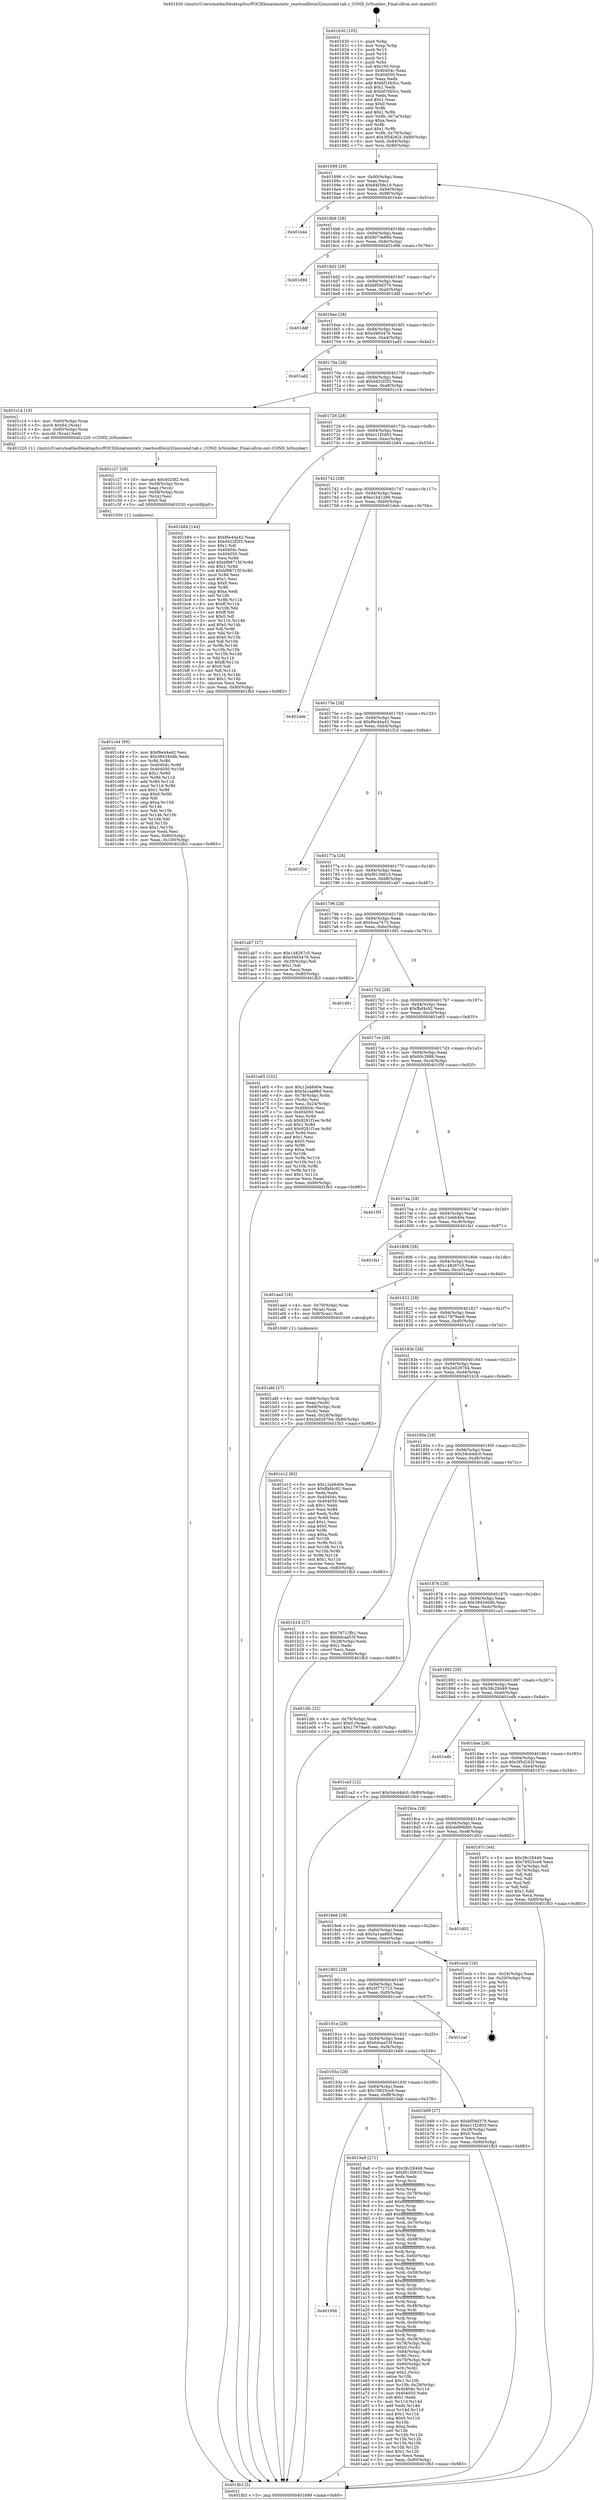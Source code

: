 digraph "0x401630" {
  label = "0x401630 (/mnt/c/Users/mathe/Desktop/tcc/POCII/binaries/extr_reactosdllwin32msicond.tab.c_COND_IsNumber_Final-ollvm.out::main(0))"
  labelloc = "t"
  node[shape=record]

  Entry [label="",width=0.3,height=0.3,shape=circle,fillcolor=black,style=filled]
  "0x401699" [label="{
     0x401699 [29]\l
     | [instrs]\l
     &nbsp;&nbsp;0x401699 \<+3\>: mov -0x80(%rbp),%eax\l
     &nbsp;&nbsp;0x40169c \<+2\>: mov %eax,%ecx\l
     &nbsp;&nbsp;0x40169e \<+6\>: sub $0x84f39e19,%ecx\l
     &nbsp;&nbsp;0x4016a4 \<+6\>: mov %eax,-0x94(%rbp)\l
     &nbsp;&nbsp;0x4016aa \<+6\>: mov %ecx,-0x98(%rbp)\l
     &nbsp;&nbsp;0x4016b0 \<+6\>: je 0000000000401b4e \<main+0x51e\>\l
  }"]
  "0x401b4e" [label="{
     0x401b4e\l
  }", style=dashed]
  "0x4016b6" [label="{
     0x4016b6 [28]\l
     | [instrs]\l
     &nbsp;&nbsp;0x4016b6 \<+5\>: jmp 00000000004016bb \<main+0x8b\>\l
     &nbsp;&nbsp;0x4016bb \<+6\>: mov -0x94(%rbp),%eax\l
     &nbsp;&nbsp;0x4016c1 \<+5\>: sub $0x9073e89d,%eax\l
     &nbsp;&nbsp;0x4016c6 \<+6\>: mov %eax,-0x9c(%rbp)\l
     &nbsp;&nbsp;0x4016cc \<+6\>: je 0000000000401d9d \<main+0x76d\>\l
  }"]
  Exit [label="",width=0.3,height=0.3,shape=circle,fillcolor=black,style=filled,peripheries=2]
  "0x401d9d" [label="{
     0x401d9d\l
  }", style=dashed]
  "0x4016d2" [label="{
     0x4016d2 [28]\l
     | [instrs]\l
     &nbsp;&nbsp;0x4016d2 \<+5\>: jmp 00000000004016d7 \<main+0xa7\>\l
     &nbsp;&nbsp;0x4016d7 \<+6\>: mov -0x94(%rbp),%eax\l
     &nbsp;&nbsp;0x4016dd \<+5\>: sub $0xbf59d379,%eax\l
     &nbsp;&nbsp;0x4016e2 \<+6\>: mov %eax,-0xa0(%rbp)\l
     &nbsp;&nbsp;0x4016e8 \<+6\>: je 0000000000401ddf \<main+0x7af\>\l
  }"]
  "0x401c44" [label="{
     0x401c44 [95]\l
     | [instrs]\l
     &nbsp;&nbsp;0x401c44 \<+5\>: mov $0xf6e44a42,%esi\l
     &nbsp;&nbsp;0x401c49 \<+5\>: mov $0x384340db,%edx\l
     &nbsp;&nbsp;0x401c4e \<+3\>: xor %r8d,%r8d\l
     &nbsp;&nbsp;0x401c51 \<+8\>: mov 0x40404c,%r9d\l
     &nbsp;&nbsp;0x401c59 \<+8\>: mov 0x404050,%r10d\l
     &nbsp;&nbsp;0x401c61 \<+4\>: sub $0x1,%r8d\l
     &nbsp;&nbsp;0x401c65 \<+3\>: mov %r9d,%r11d\l
     &nbsp;&nbsp;0x401c68 \<+3\>: add %r8d,%r11d\l
     &nbsp;&nbsp;0x401c6b \<+4\>: imul %r11d,%r9d\l
     &nbsp;&nbsp;0x401c6f \<+4\>: and $0x1,%r9d\l
     &nbsp;&nbsp;0x401c73 \<+4\>: cmp $0x0,%r9d\l
     &nbsp;&nbsp;0x401c77 \<+3\>: sete %bl\l
     &nbsp;&nbsp;0x401c7a \<+4\>: cmp $0xa,%r10d\l
     &nbsp;&nbsp;0x401c7e \<+4\>: setl %r14b\l
     &nbsp;&nbsp;0x401c82 \<+3\>: mov %bl,%r15b\l
     &nbsp;&nbsp;0x401c85 \<+3\>: and %r14b,%r15b\l
     &nbsp;&nbsp;0x401c88 \<+3\>: xor %r14b,%bl\l
     &nbsp;&nbsp;0x401c8b \<+3\>: or %bl,%r15b\l
     &nbsp;&nbsp;0x401c8e \<+4\>: test $0x1,%r15b\l
     &nbsp;&nbsp;0x401c92 \<+3\>: cmovne %edx,%esi\l
     &nbsp;&nbsp;0x401c95 \<+3\>: mov %esi,-0x80(%rbp)\l
     &nbsp;&nbsp;0x401c98 \<+6\>: mov %eax,-0x100(%rbp)\l
     &nbsp;&nbsp;0x401c9e \<+5\>: jmp 0000000000401fb3 \<main+0x983\>\l
  }"]
  "0x401ddf" [label="{
     0x401ddf\l
  }", style=dashed]
  "0x4016ee" [label="{
     0x4016ee [28]\l
     | [instrs]\l
     &nbsp;&nbsp;0x4016ee \<+5\>: jmp 00000000004016f3 \<main+0xc3\>\l
     &nbsp;&nbsp;0x4016f3 \<+6\>: mov -0x94(%rbp),%eax\l
     &nbsp;&nbsp;0x4016f9 \<+5\>: sub $0xcf483476,%eax\l
     &nbsp;&nbsp;0x4016fe \<+6\>: mov %eax,-0xa4(%rbp)\l
     &nbsp;&nbsp;0x401704 \<+6\>: je 0000000000401ad2 \<main+0x4a2\>\l
  }"]
  "0x401c27" [label="{
     0x401c27 [29]\l
     | [instrs]\l
     &nbsp;&nbsp;0x401c27 \<+10\>: movabs $0x4020f2,%rdi\l
     &nbsp;&nbsp;0x401c31 \<+4\>: mov -0x58(%rbp),%rcx\l
     &nbsp;&nbsp;0x401c35 \<+2\>: mov %eax,(%rcx)\l
     &nbsp;&nbsp;0x401c37 \<+4\>: mov -0x58(%rbp),%rcx\l
     &nbsp;&nbsp;0x401c3b \<+2\>: mov (%rcx),%esi\l
     &nbsp;&nbsp;0x401c3d \<+2\>: mov $0x0,%al\l
     &nbsp;&nbsp;0x401c3f \<+5\>: call 0000000000401030 \<printf@plt\>\l
     | [calls]\l
     &nbsp;&nbsp;0x401030 \{1\} (unknown)\l
  }"]
  "0x401ad2" [label="{
     0x401ad2\l
  }", style=dashed]
  "0x40170a" [label="{
     0x40170a [28]\l
     | [instrs]\l
     &nbsp;&nbsp;0x40170a \<+5\>: jmp 000000000040170f \<main+0xdf\>\l
     &nbsp;&nbsp;0x40170f \<+6\>: mov -0x94(%rbp),%eax\l
     &nbsp;&nbsp;0x401715 \<+5\>: sub $0xd422f2f3,%eax\l
     &nbsp;&nbsp;0x40171a \<+6\>: mov %eax,-0xa8(%rbp)\l
     &nbsp;&nbsp;0x401720 \<+6\>: je 0000000000401c14 \<main+0x5e4\>\l
  }"]
  "0x401afd" [label="{
     0x401afd [27]\l
     | [instrs]\l
     &nbsp;&nbsp;0x401afd \<+4\>: mov -0x68(%rbp),%rdi\l
     &nbsp;&nbsp;0x401b01 \<+2\>: mov %eax,(%rdi)\l
     &nbsp;&nbsp;0x401b03 \<+4\>: mov -0x68(%rbp),%rdi\l
     &nbsp;&nbsp;0x401b07 \<+2\>: mov (%rdi),%eax\l
     &nbsp;&nbsp;0x401b09 \<+3\>: mov %eax,-0x28(%rbp)\l
     &nbsp;&nbsp;0x401b0c \<+7\>: movl $0x2e026764,-0x80(%rbp)\l
     &nbsp;&nbsp;0x401b13 \<+5\>: jmp 0000000000401fb3 \<main+0x983\>\l
  }"]
  "0x401c14" [label="{
     0x401c14 [19]\l
     | [instrs]\l
     &nbsp;&nbsp;0x401c14 \<+4\>: mov -0x60(%rbp),%rax\l
     &nbsp;&nbsp;0x401c18 \<+3\>: movb $0x64,(%rax)\l
     &nbsp;&nbsp;0x401c1b \<+4\>: mov -0x60(%rbp),%rax\l
     &nbsp;&nbsp;0x401c1f \<+3\>: movsbl (%rax),%edi\l
     &nbsp;&nbsp;0x401c22 \<+5\>: call 0000000000401220 \<COND_IsNumber\>\l
     | [calls]\l
     &nbsp;&nbsp;0x401220 \{1\} (/mnt/c/Users/mathe/Desktop/tcc/POCII/binaries/extr_reactosdllwin32msicond.tab.c_COND_IsNumber_Final-ollvm.out::COND_IsNumber)\l
  }"]
  "0x401726" [label="{
     0x401726 [28]\l
     | [instrs]\l
     &nbsp;&nbsp;0x401726 \<+5\>: jmp 000000000040172b \<main+0xfb\>\l
     &nbsp;&nbsp;0x40172b \<+6\>: mov -0x94(%rbp),%eax\l
     &nbsp;&nbsp;0x401731 \<+5\>: sub $0xe11f2d03,%eax\l
     &nbsp;&nbsp;0x401736 \<+6\>: mov %eax,-0xac(%rbp)\l
     &nbsp;&nbsp;0x40173c \<+6\>: je 0000000000401b84 \<main+0x554\>\l
  }"]
  "0x401956" [label="{
     0x401956\l
  }", style=dashed]
  "0x401b84" [label="{
     0x401b84 [144]\l
     | [instrs]\l
     &nbsp;&nbsp;0x401b84 \<+5\>: mov $0xf6e44a42,%eax\l
     &nbsp;&nbsp;0x401b89 \<+5\>: mov $0xd422f2f3,%ecx\l
     &nbsp;&nbsp;0x401b8e \<+2\>: mov $0x1,%dl\l
     &nbsp;&nbsp;0x401b90 \<+7\>: mov 0x40404c,%esi\l
     &nbsp;&nbsp;0x401b97 \<+7\>: mov 0x404050,%edi\l
     &nbsp;&nbsp;0x401b9e \<+3\>: mov %esi,%r8d\l
     &nbsp;&nbsp;0x401ba1 \<+7\>: add $0xbf98715f,%r8d\l
     &nbsp;&nbsp;0x401ba8 \<+4\>: sub $0x1,%r8d\l
     &nbsp;&nbsp;0x401bac \<+7\>: sub $0xbf98715f,%r8d\l
     &nbsp;&nbsp;0x401bb3 \<+4\>: imul %r8d,%esi\l
     &nbsp;&nbsp;0x401bb7 \<+3\>: and $0x1,%esi\l
     &nbsp;&nbsp;0x401bba \<+3\>: cmp $0x0,%esi\l
     &nbsp;&nbsp;0x401bbd \<+4\>: sete %r9b\l
     &nbsp;&nbsp;0x401bc1 \<+3\>: cmp $0xa,%edi\l
     &nbsp;&nbsp;0x401bc4 \<+4\>: setl %r10b\l
     &nbsp;&nbsp;0x401bc8 \<+3\>: mov %r9b,%r11b\l
     &nbsp;&nbsp;0x401bcb \<+4\>: xor $0xff,%r11b\l
     &nbsp;&nbsp;0x401bcf \<+3\>: mov %r10b,%bl\l
     &nbsp;&nbsp;0x401bd2 \<+3\>: xor $0xff,%bl\l
     &nbsp;&nbsp;0x401bd5 \<+3\>: xor $0x0,%dl\l
     &nbsp;&nbsp;0x401bd8 \<+3\>: mov %r11b,%r14b\l
     &nbsp;&nbsp;0x401bdb \<+4\>: and $0x0,%r14b\l
     &nbsp;&nbsp;0x401bdf \<+3\>: and %dl,%r9b\l
     &nbsp;&nbsp;0x401be2 \<+3\>: mov %bl,%r15b\l
     &nbsp;&nbsp;0x401be5 \<+4\>: and $0x0,%r15b\l
     &nbsp;&nbsp;0x401be9 \<+3\>: and %dl,%r10b\l
     &nbsp;&nbsp;0x401bec \<+3\>: or %r9b,%r14b\l
     &nbsp;&nbsp;0x401bef \<+3\>: or %r10b,%r15b\l
     &nbsp;&nbsp;0x401bf2 \<+3\>: xor %r15b,%r14b\l
     &nbsp;&nbsp;0x401bf5 \<+3\>: or %bl,%r11b\l
     &nbsp;&nbsp;0x401bf8 \<+4\>: xor $0xff,%r11b\l
     &nbsp;&nbsp;0x401bfc \<+3\>: or $0x0,%dl\l
     &nbsp;&nbsp;0x401bff \<+3\>: and %dl,%r11b\l
     &nbsp;&nbsp;0x401c02 \<+3\>: or %r11b,%r14b\l
     &nbsp;&nbsp;0x401c05 \<+4\>: test $0x1,%r14b\l
     &nbsp;&nbsp;0x401c09 \<+3\>: cmovne %ecx,%eax\l
     &nbsp;&nbsp;0x401c0c \<+3\>: mov %eax,-0x80(%rbp)\l
     &nbsp;&nbsp;0x401c0f \<+5\>: jmp 0000000000401fb3 \<main+0x983\>\l
  }"]
  "0x401742" [label="{
     0x401742 [28]\l
     | [instrs]\l
     &nbsp;&nbsp;0x401742 \<+5\>: jmp 0000000000401747 \<main+0x117\>\l
     &nbsp;&nbsp;0x401747 \<+6\>: mov -0x94(%rbp),%eax\l
     &nbsp;&nbsp;0x40174d \<+5\>: sub $0xe1b41266,%eax\l
     &nbsp;&nbsp;0x401752 \<+6\>: mov %eax,-0xb0(%rbp)\l
     &nbsp;&nbsp;0x401758 \<+6\>: je 0000000000401deb \<main+0x7bb\>\l
  }"]
  "0x4019a8" [label="{
     0x4019a8 [271]\l
     | [instrs]\l
     &nbsp;&nbsp;0x4019a8 \<+5\>: mov $0x38c28449,%eax\l
     &nbsp;&nbsp;0x4019ad \<+5\>: mov $0xf9130610,%ecx\l
     &nbsp;&nbsp;0x4019b2 \<+2\>: xor %edx,%edx\l
     &nbsp;&nbsp;0x4019b4 \<+3\>: mov %rsp,%rsi\l
     &nbsp;&nbsp;0x4019b7 \<+4\>: add $0xfffffffffffffff0,%rsi\l
     &nbsp;&nbsp;0x4019bb \<+3\>: mov %rsi,%rsp\l
     &nbsp;&nbsp;0x4019be \<+4\>: mov %rsi,-0x78(%rbp)\l
     &nbsp;&nbsp;0x4019c2 \<+3\>: mov %rsp,%rsi\l
     &nbsp;&nbsp;0x4019c5 \<+4\>: add $0xfffffffffffffff0,%rsi\l
     &nbsp;&nbsp;0x4019c9 \<+3\>: mov %rsi,%rsp\l
     &nbsp;&nbsp;0x4019cc \<+3\>: mov %rsp,%rdi\l
     &nbsp;&nbsp;0x4019cf \<+4\>: add $0xfffffffffffffff0,%rdi\l
     &nbsp;&nbsp;0x4019d3 \<+3\>: mov %rdi,%rsp\l
     &nbsp;&nbsp;0x4019d6 \<+4\>: mov %rdi,-0x70(%rbp)\l
     &nbsp;&nbsp;0x4019da \<+3\>: mov %rsp,%rdi\l
     &nbsp;&nbsp;0x4019dd \<+4\>: add $0xfffffffffffffff0,%rdi\l
     &nbsp;&nbsp;0x4019e1 \<+3\>: mov %rdi,%rsp\l
     &nbsp;&nbsp;0x4019e4 \<+4\>: mov %rdi,-0x68(%rbp)\l
     &nbsp;&nbsp;0x4019e8 \<+3\>: mov %rsp,%rdi\l
     &nbsp;&nbsp;0x4019eb \<+4\>: add $0xfffffffffffffff0,%rdi\l
     &nbsp;&nbsp;0x4019ef \<+3\>: mov %rdi,%rsp\l
     &nbsp;&nbsp;0x4019f2 \<+4\>: mov %rdi,-0x60(%rbp)\l
     &nbsp;&nbsp;0x4019f6 \<+3\>: mov %rsp,%rdi\l
     &nbsp;&nbsp;0x4019f9 \<+4\>: add $0xfffffffffffffff0,%rdi\l
     &nbsp;&nbsp;0x4019fd \<+3\>: mov %rdi,%rsp\l
     &nbsp;&nbsp;0x401a00 \<+4\>: mov %rdi,-0x58(%rbp)\l
     &nbsp;&nbsp;0x401a04 \<+3\>: mov %rsp,%rdi\l
     &nbsp;&nbsp;0x401a07 \<+4\>: add $0xfffffffffffffff0,%rdi\l
     &nbsp;&nbsp;0x401a0b \<+3\>: mov %rdi,%rsp\l
     &nbsp;&nbsp;0x401a0e \<+4\>: mov %rdi,-0x50(%rbp)\l
     &nbsp;&nbsp;0x401a12 \<+3\>: mov %rsp,%rdi\l
     &nbsp;&nbsp;0x401a15 \<+4\>: add $0xfffffffffffffff0,%rdi\l
     &nbsp;&nbsp;0x401a19 \<+3\>: mov %rdi,%rsp\l
     &nbsp;&nbsp;0x401a1c \<+4\>: mov %rdi,-0x48(%rbp)\l
     &nbsp;&nbsp;0x401a20 \<+3\>: mov %rsp,%rdi\l
     &nbsp;&nbsp;0x401a23 \<+4\>: add $0xfffffffffffffff0,%rdi\l
     &nbsp;&nbsp;0x401a27 \<+3\>: mov %rdi,%rsp\l
     &nbsp;&nbsp;0x401a2a \<+4\>: mov %rdi,-0x40(%rbp)\l
     &nbsp;&nbsp;0x401a2e \<+3\>: mov %rsp,%rdi\l
     &nbsp;&nbsp;0x401a31 \<+4\>: add $0xfffffffffffffff0,%rdi\l
     &nbsp;&nbsp;0x401a35 \<+3\>: mov %rdi,%rsp\l
     &nbsp;&nbsp;0x401a38 \<+4\>: mov %rdi,-0x38(%rbp)\l
     &nbsp;&nbsp;0x401a3c \<+4\>: mov -0x78(%rbp),%rdi\l
     &nbsp;&nbsp;0x401a40 \<+6\>: movl $0x0,(%rdi)\l
     &nbsp;&nbsp;0x401a46 \<+7\>: mov -0x84(%rbp),%r8d\l
     &nbsp;&nbsp;0x401a4d \<+3\>: mov %r8d,(%rsi)\l
     &nbsp;&nbsp;0x401a50 \<+4\>: mov -0x70(%rbp),%rdi\l
     &nbsp;&nbsp;0x401a54 \<+7\>: mov -0x90(%rbp),%r9\l
     &nbsp;&nbsp;0x401a5b \<+3\>: mov %r9,(%rdi)\l
     &nbsp;&nbsp;0x401a5e \<+3\>: cmpl $0x2,(%rsi)\l
     &nbsp;&nbsp;0x401a61 \<+4\>: setne %r10b\l
     &nbsp;&nbsp;0x401a65 \<+4\>: and $0x1,%r10b\l
     &nbsp;&nbsp;0x401a69 \<+4\>: mov %r10b,-0x29(%rbp)\l
     &nbsp;&nbsp;0x401a6d \<+8\>: mov 0x40404c,%r11d\l
     &nbsp;&nbsp;0x401a75 \<+7\>: mov 0x404050,%ebx\l
     &nbsp;&nbsp;0x401a7c \<+3\>: sub $0x1,%edx\l
     &nbsp;&nbsp;0x401a7f \<+3\>: mov %r11d,%r14d\l
     &nbsp;&nbsp;0x401a82 \<+3\>: add %edx,%r14d\l
     &nbsp;&nbsp;0x401a85 \<+4\>: imul %r14d,%r11d\l
     &nbsp;&nbsp;0x401a89 \<+4\>: and $0x1,%r11d\l
     &nbsp;&nbsp;0x401a8d \<+4\>: cmp $0x0,%r11d\l
     &nbsp;&nbsp;0x401a91 \<+4\>: sete %r10b\l
     &nbsp;&nbsp;0x401a95 \<+3\>: cmp $0xa,%ebx\l
     &nbsp;&nbsp;0x401a98 \<+4\>: setl %r15b\l
     &nbsp;&nbsp;0x401a9c \<+3\>: mov %r10b,%r12b\l
     &nbsp;&nbsp;0x401a9f \<+3\>: and %r15b,%r12b\l
     &nbsp;&nbsp;0x401aa2 \<+3\>: xor %r15b,%r10b\l
     &nbsp;&nbsp;0x401aa5 \<+3\>: or %r10b,%r12b\l
     &nbsp;&nbsp;0x401aa8 \<+4\>: test $0x1,%r12b\l
     &nbsp;&nbsp;0x401aac \<+3\>: cmovne %ecx,%eax\l
     &nbsp;&nbsp;0x401aaf \<+3\>: mov %eax,-0x80(%rbp)\l
     &nbsp;&nbsp;0x401ab2 \<+5\>: jmp 0000000000401fb3 \<main+0x983\>\l
  }"]
  "0x401deb" [label="{
     0x401deb\l
  }", style=dashed]
  "0x40175e" [label="{
     0x40175e [28]\l
     | [instrs]\l
     &nbsp;&nbsp;0x40175e \<+5\>: jmp 0000000000401763 \<main+0x133\>\l
     &nbsp;&nbsp;0x401763 \<+6\>: mov -0x94(%rbp),%eax\l
     &nbsp;&nbsp;0x401769 \<+5\>: sub $0xf6e44a42,%eax\l
     &nbsp;&nbsp;0x40176e \<+6\>: mov %eax,-0xb4(%rbp)\l
     &nbsp;&nbsp;0x401774 \<+6\>: je 0000000000401f1d \<main+0x8ed\>\l
  }"]
  "0x40193a" [label="{
     0x40193a [28]\l
     | [instrs]\l
     &nbsp;&nbsp;0x40193a \<+5\>: jmp 000000000040193f \<main+0x30f\>\l
     &nbsp;&nbsp;0x40193f \<+6\>: mov -0x94(%rbp),%eax\l
     &nbsp;&nbsp;0x401945 \<+5\>: sub $0x78925ce9,%eax\l
     &nbsp;&nbsp;0x40194a \<+6\>: mov %eax,-0xf8(%rbp)\l
     &nbsp;&nbsp;0x401950 \<+6\>: je 00000000004019a8 \<main+0x378\>\l
  }"]
  "0x401f1d" [label="{
     0x401f1d\l
  }", style=dashed]
  "0x40177a" [label="{
     0x40177a [28]\l
     | [instrs]\l
     &nbsp;&nbsp;0x40177a \<+5\>: jmp 000000000040177f \<main+0x14f\>\l
     &nbsp;&nbsp;0x40177f \<+6\>: mov -0x94(%rbp),%eax\l
     &nbsp;&nbsp;0x401785 \<+5\>: sub $0xf9130610,%eax\l
     &nbsp;&nbsp;0x40178a \<+6\>: mov %eax,-0xb8(%rbp)\l
     &nbsp;&nbsp;0x401790 \<+6\>: je 0000000000401ab7 \<main+0x487\>\l
  }"]
  "0x401b69" [label="{
     0x401b69 [27]\l
     | [instrs]\l
     &nbsp;&nbsp;0x401b69 \<+5\>: mov $0xbf59d379,%eax\l
     &nbsp;&nbsp;0x401b6e \<+5\>: mov $0xe11f2d03,%ecx\l
     &nbsp;&nbsp;0x401b73 \<+3\>: mov -0x28(%rbp),%edx\l
     &nbsp;&nbsp;0x401b76 \<+3\>: cmp $0x0,%edx\l
     &nbsp;&nbsp;0x401b79 \<+3\>: cmove %ecx,%eax\l
     &nbsp;&nbsp;0x401b7c \<+3\>: mov %eax,-0x80(%rbp)\l
     &nbsp;&nbsp;0x401b7f \<+5\>: jmp 0000000000401fb3 \<main+0x983\>\l
  }"]
  "0x401ab7" [label="{
     0x401ab7 [27]\l
     | [instrs]\l
     &nbsp;&nbsp;0x401ab7 \<+5\>: mov $0x148267c5,%eax\l
     &nbsp;&nbsp;0x401abc \<+5\>: mov $0xcf483476,%ecx\l
     &nbsp;&nbsp;0x401ac1 \<+3\>: mov -0x29(%rbp),%dl\l
     &nbsp;&nbsp;0x401ac4 \<+3\>: test $0x1,%dl\l
     &nbsp;&nbsp;0x401ac7 \<+3\>: cmovne %ecx,%eax\l
     &nbsp;&nbsp;0x401aca \<+3\>: mov %eax,-0x80(%rbp)\l
     &nbsp;&nbsp;0x401acd \<+5\>: jmp 0000000000401fb3 \<main+0x983\>\l
  }"]
  "0x401796" [label="{
     0x401796 [28]\l
     | [instrs]\l
     &nbsp;&nbsp;0x401796 \<+5\>: jmp 000000000040179b \<main+0x16b\>\l
     &nbsp;&nbsp;0x40179b \<+6\>: mov -0x94(%rbp),%eax\l
     &nbsp;&nbsp;0x4017a1 \<+5\>: sub $0xfcea7473,%eax\l
     &nbsp;&nbsp;0x4017a6 \<+6\>: mov %eax,-0xbc(%rbp)\l
     &nbsp;&nbsp;0x4017ac \<+6\>: je 0000000000401d91 \<main+0x761\>\l
  }"]
  "0x40191e" [label="{
     0x40191e [28]\l
     | [instrs]\l
     &nbsp;&nbsp;0x40191e \<+5\>: jmp 0000000000401923 \<main+0x2f3\>\l
     &nbsp;&nbsp;0x401923 \<+6\>: mov -0x94(%rbp),%eax\l
     &nbsp;&nbsp;0x401929 \<+5\>: sub $0x6dcaa53f,%eax\l
     &nbsp;&nbsp;0x40192e \<+6\>: mov %eax,-0xf4(%rbp)\l
     &nbsp;&nbsp;0x401934 \<+6\>: je 0000000000401b69 \<main+0x539\>\l
  }"]
  "0x401d91" [label="{
     0x401d91\l
  }", style=dashed]
  "0x4017b2" [label="{
     0x4017b2 [28]\l
     | [instrs]\l
     &nbsp;&nbsp;0x4017b2 \<+5\>: jmp 00000000004017b7 \<main+0x187\>\l
     &nbsp;&nbsp;0x4017b7 \<+6\>: mov -0x94(%rbp),%eax\l
     &nbsp;&nbsp;0x4017bd \<+5\>: sub $0xffaf4c92,%eax\l
     &nbsp;&nbsp;0x4017c2 \<+6\>: mov %eax,-0xc0(%rbp)\l
     &nbsp;&nbsp;0x4017c8 \<+6\>: je 0000000000401e65 \<main+0x835\>\l
  }"]
  "0x401caf" [label="{
     0x401caf\l
  }", style=dashed]
  "0x401e65" [label="{
     0x401e65 [102]\l
     | [instrs]\l
     &nbsp;&nbsp;0x401e65 \<+5\>: mov $0x12eb640e,%eax\l
     &nbsp;&nbsp;0x401e6a \<+5\>: mov $0x5a1aa86d,%ecx\l
     &nbsp;&nbsp;0x401e6f \<+4\>: mov -0x78(%rbp),%rdx\l
     &nbsp;&nbsp;0x401e73 \<+2\>: mov (%rdx),%esi\l
     &nbsp;&nbsp;0x401e75 \<+3\>: mov %esi,-0x24(%rbp)\l
     &nbsp;&nbsp;0x401e78 \<+7\>: mov 0x40404c,%esi\l
     &nbsp;&nbsp;0x401e7f \<+7\>: mov 0x404050,%edi\l
     &nbsp;&nbsp;0x401e86 \<+3\>: mov %esi,%r8d\l
     &nbsp;&nbsp;0x401e89 \<+7\>: sub $0x9281f1ee,%r8d\l
     &nbsp;&nbsp;0x401e90 \<+4\>: sub $0x1,%r8d\l
     &nbsp;&nbsp;0x401e94 \<+7\>: add $0x9281f1ee,%r8d\l
     &nbsp;&nbsp;0x401e9b \<+4\>: imul %r8d,%esi\l
     &nbsp;&nbsp;0x401e9f \<+3\>: and $0x1,%esi\l
     &nbsp;&nbsp;0x401ea2 \<+3\>: cmp $0x0,%esi\l
     &nbsp;&nbsp;0x401ea5 \<+4\>: sete %r9b\l
     &nbsp;&nbsp;0x401ea9 \<+3\>: cmp $0xa,%edi\l
     &nbsp;&nbsp;0x401eac \<+4\>: setl %r10b\l
     &nbsp;&nbsp;0x401eb0 \<+3\>: mov %r9b,%r11b\l
     &nbsp;&nbsp;0x401eb3 \<+3\>: and %r10b,%r11b\l
     &nbsp;&nbsp;0x401eb6 \<+3\>: xor %r10b,%r9b\l
     &nbsp;&nbsp;0x401eb9 \<+3\>: or %r9b,%r11b\l
     &nbsp;&nbsp;0x401ebc \<+4\>: test $0x1,%r11b\l
     &nbsp;&nbsp;0x401ec0 \<+3\>: cmovne %ecx,%eax\l
     &nbsp;&nbsp;0x401ec3 \<+3\>: mov %eax,-0x80(%rbp)\l
     &nbsp;&nbsp;0x401ec6 \<+5\>: jmp 0000000000401fb3 \<main+0x983\>\l
  }"]
  "0x4017ce" [label="{
     0x4017ce [28]\l
     | [instrs]\l
     &nbsp;&nbsp;0x4017ce \<+5\>: jmp 00000000004017d3 \<main+0x1a3\>\l
     &nbsp;&nbsp;0x4017d3 \<+6\>: mov -0x94(%rbp),%eax\l
     &nbsp;&nbsp;0x4017d9 \<+5\>: sub $0x60c3989,%eax\l
     &nbsp;&nbsp;0x4017de \<+6\>: mov %eax,-0xc4(%rbp)\l
     &nbsp;&nbsp;0x4017e4 \<+6\>: je 0000000000401f5f \<main+0x92f\>\l
  }"]
  "0x401902" [label="{
     0x401902 [28]\l
     | [instrs]\l
     &nbsp;&nbsp;0x401902 \<+5\>: jmp 0000000000401907 \<main+0x2d7\>\l
     &nbsp;&nbsp;0x401907 \<+6\>: mov -0x94(%rbp),%eax\l
     &nbsp;&nbsp;0x40190d \<+5\>: sub $0x5f772723,%eax\l
     &nbsp;&nbsp;0x401912 \<+6\>: mov %eax,-0xf0(%rbp)\l
     &nbsp;&nbsp;0x401918 \<+6\>: je 0000000000401caf \<main+0x67f\>\l
  }"]
  "0x401f5f" [label="{
     0x401f5f\l
  }", style=dashed]
  "0x4017ea" [label="{
     0x4017ea [28]\l
     | [instrs]\l
     &nbsp;&nbsp;0x4017ea \<+5\>: jmp 00000000004017ef \<main+0x1bf\>\l
     &nbsp;&nbsp;0x4017ef \<+6\>: mov -0x94(%rbp),%eax\l
     &nbsp;&nbsp;0x4017f5 \<+5\>: sub $0x12eb640e,%eax\l
     &nbsp;&nbsp;0x4017fa \<+6\>: mov %eax,-0xc8(%rbp)\l
     &nbsp;&nbsp;0x401800 \<+6\>: je 0000000000401fa1 \<main+0x971\>\l
  }"]
  "0x401ecb" [label="{
     0x401ecb [16]\l
     | [instrs]\l
     &nbsp;&nbsp;0x401ecb \<+3\>: mov -0x24(%rbp),%eax\l
     &nbsp;&nbsp;0x401ece \<+4\>: lea -0x20(%rbp),%rsp\l
     &nbsp;&nbsp;0x401ed2 \<+1\>: pop %rbx\l
     &nbsp;&nbsp;0x401ed3 \<+2\>: pop %r12\l
     &nbsp;&nbsp;0x401ed5 \<+2\>: pop %r14\l
     &nbsp;&nbsp;0x401ed7 \<+2\>: pop %r15\l
     &nbsp;&nbsp;0x401ed9 \<+1\>: pop %rbp\l
     &nbsp;&nbsp;0x401eda \<+1\>: ret\l
  }"]
  "0x401fa1" [label="{
     0x401fa1\l
  }", style=dashed]
  "0x401806" [label="{
     0x401806 [28]\l
     | [instrs]\l
     &nbsp;&nbsp;0x401806 \<+5\>: jmp 000000000040180b \<main+0x1db\>\l
     &nbsp;&nbsp;0x40180b \<+6\>: mov -0x94(%rbp),%eax\l
     &nbsp;&nbsp;0x401811 \<+5\>: sub $0x148267c5,%eax\l
     &nbsp;&nbsp;0x401816 \<+6\>: mov %eax,-0xcc(%rbp)\l
     &nbsp;&nbsp;0x40181c \<+6\>: je 0000000000401aed \<main+0x4bd\>\l
  }"]
  "0x4018e6" [label="{
     0x4018e6 [28]\l
     | [instrs]\l
     &nbsp;&nbsp;0x4018e6 \<+5\>: jmp 00000000004018eb \<main+0x2bb\>\l
     &nbsp;&nbsp;0x4018eb \<+6\>: mov -0x94(%rbp),%eax\l
     &nbsp;&nbsp;0x4018f1 \<+5\>: sub $0x5a1aa86d,%eax\l
     &nbsp;&nbsp;0x4018f6 \<+6\>: mov %eax,-0xec(%rbp)\l
     &nbsp;&nbsp;0x4018fc \<+6\>: je 0000000000401ecb \<main+0x89b\>\l
  }"]
  "0x401aed" [label="{
     0x401aed [16]\l
     | [instrs]\l
     &nbsp;&nbsp;0x401aed \<+4\>: mov -0x70(%rbp),%rax\l
     &nbsp;&nbsp;0x401af1 \<+3\>: mov (%rax),%rax\l
     &nbsp;&nbsp;0x401af4 \<+4\>: mov 0x8(%rax),%rdi\l
     &nbsp;&nbsp;0x401af8 \<+5\>: call 0000000000401040 \<atoi@plt\>\l
     | [calls]\l
     &nbsp;&nbsp;0x401040 \{1\} (unknown)\l
  }"]
  "0x401822" [label="{
     0x401822 [28]\l
     | [instrs]\l
     &nbsp;&nbsp;0x401822 \<+5\>: jmp 0000000000401827 \<main+0x1f7\>\l
     &nbsp;&nbsp;0x401827 \<+6\>: mov -0x94(%rbp),%eax\l
     &nbsp;&nbsp;0x40182d \<+5\>: sub $0x17979ae9,%eax\l
     &nbsp;&nbsp;0x401832 \<+6\>: mov %eax,-0xd0(%rbp)\l
     &nbsp;&nbsp;0x401838 \<+6\>: je 0000000000401e12 \<main+0x7e2\>\l
  }"]
  "0x401d02" [label="{
     0x401d02\l
  }", style=dashed]
  "0x401e12" [label="{
     0x401e12 [83]\l
     | [instrs]\l
     &nbsp;&nbsp;0x401e12 \<+5\>: mov $0x12eb640e,%eax\l
     &nbsp;&nbsp;0x401e17 \<+5\>: mov $0xffaf4c92,%ecx\l
     &nbsp;&nbsp;0x401e1c \<+2\>: xor %edx,%edx\l
     &nbsp;&nbsp;0x401e1e \<+7\>: mov 0x40404c,%esi\l
     &nbsp;&nbsp;0x401e25 \<+7\>: mov 0x404050,%edi\l
     &nbsp;&nbsp;0x401e2c \<+3\>: sub $0x1,%edx\l
     &nbsp;&nbsp;0x401e2f \<+3\>: mov %esi,%r8d\l
     &nbsp;&nbsp;0x401e32 \<+3\>: add %edx,%r8d\l
     &nbsp;&nbsp;0x401e35 \<+4\>: imul %r8d,%esi\l
     &nbsp;&nbsp;0x401e39 \<+3\>: and $0x1,%esi\l
     &nbsp;&nbsp;0x401e3c \<+3\>: cmp $0x0,%esi\l
     &nbsp;&nbsp;0x401e3f \<+4\>: sete %r9b\l
     &nbsp;&nbsp;0x401e43 \<+3\>: cmp $0xa,%edi\l
     &nbsp;&nbsp;0x401e46 \<+4\>: setl %r10b\l
     &nbsp;&nbsp;0x401e4a \<+3\>: mov %r9b,%r11b\l
     &nbsp;&nbsp;0x401e4d \<+3\>: and %r10b,%r11b\l
     &nbsp;&nbsp;0x401e50 \<+3\>: xor %r10b,%r9b\l
     &nbsp;&nbsp;0x401e53 \<+3\>: or %r9b,%r11b\l
     &nbsp;&nbsp;0x401e56 \<+4\>: test $0x1,%r11b\l
     &nbsp;&nbsp;0x401e5a \<+3\>: cmovne %ecx,%eax\l
     &nbsp;&nbsp;0x401e5d \<+3\>: mov %eax,-0x80(%rbp)\l
     &nbsp;&nbsp;0x401e60 \<+5\>: jmp 0000000000401fb3 \<main+0x983\>\l
  }"]
  "0x40183e" [label="{
     0x40183e [28]\l
     | [instrs]\l
     &nbsp;&nbsp;0x40183e \<+5\>: jmp 0000000000401843 \<main+0x213\>\l
     &nbsp;&nbsp;0x401843 \<+6\>: mov -0x94(%rbp),%eax\l
     &nbsp;&nbsp;0x401849 \<+5\>: sub $0x2e026764,%eax\l
     &nbsp;&nbsp;0x40184e \<+6\>: mov %eax,-0xd4(%rbp)\l
     &nbsp;&nbsp;0x401854 \<+6\>: je 0000000000401b18 \<main+0x4e8\>\l
  }"]
  "0x401630" [label="{
     0x401630 [105]\l
     | [instrs]\l
     &nbsp;&nbsp;0x401630 \<+1\>: push %rbp\l
     &nbsp;&nbsp;0x401631 \<+3\>: mov %rsp,%rbp\l
     &nbsp;&nbsp;0x401634 \<+2\>: push %r15\l
     &nbsp;&nbsp;0x401636 \<+2\>: push %r14\l
     &nbsp;&nbsp;0x401638 \<+2\>: push %r12\l
     &nbsp;&nbsp;0x40163a \<+1\>: push %rbx\l
     &nbsp;&nbsp;0x40163b \<+7\>: sub $0x100,%rsp\l
     &nbsp;&nbsp;0x401642 \<+7\>: mov 0x40404c,%eax\l
     &nbsp;&nbsp;0x401649 \<+7\>: mov 0x404050,%ecx\l
     &nbsp;&nbsp;0x401650 \<+2\>: mov %eax,%edx\l
     &nbsp;&nbsp;0x401652 \<+6\>: add $0xbf10b5cc,%edx\l
     &nbsp;&nbsp;0x401658 \<+3\>: sub $0x1,%edx\l
     &nbsp;&nbsp;0x40165b \<+6\>: sub $0xbf10b5cc,%edx\l
     &nbsp;&nbsp;0x401661 \<+3\>: imul %edx,%eax\l
     &nbsp;&nbsp;0x401664 \<+3\>: and $0x1,%eax\l
     &nbsp;&nbsp;0x401667 \<+3\>: cmp $0x0,%eax\l
     &nbsp;&nbsp;0x40166a \<+4\>: sete %r8b\l
     &nbsp;&nbsp;0x40166e \<+4\>: and $0x1,%r8b\l
     &nbsp;&nbsp;0x401672 \<+4\>: mov %r8b,-0x7a(%rbp)\l
     &nbsp;&nbsp;0x401676 \<+3\>: cmp $0xa,%ecx\l
     &nbsp;&nbsp;0x401679 \<+4\>: setl %r8b\l
     &nbsp;&nbsp;0x40167d \<+4\>: and $0x1,%r8b\l
     &nbsp;&nbsp;0x401681 \<+4\>: mov %r8b,-0x79(%rbp)\l
     &nbsp;&nbsp;0x401685 \<+7\>: movl $0x3f5d262f,-0x80(%rbp)\l
     &nbsp;&nbsp;0x40168c \<+6\>: mov %edi,-0x84(%rbp)\l
     &nbsp;&nbsp;0x401692 \<+7\>: mov %rsi,-0x90(%rbp)\l
  }"]
  "0x401b18" [label="{
     0x401b18 [27]\l
     | [instrs]\l
     &nbsp;&nbsp;0x401b18 \<+5\>: mov $0x79712fb1,%eax\l
     &nbsp;&nbsp;0x401b1d \<+5\>: mov $0x6dcaa53f,%ecx\l
     &nbsp;&nbsp;0x401b22 \<+3\>: mov -0x28(%rbp),%edx\l
     &nbsp;&nbsp;0x401b25 \<+3\>: cmp $0x1,%edx\l
     &nbsp;&nbsp;0x401b28 \<+3\>: cmovl %ecx,%eax\l
     &nbsp;&nbsp;0x401b2b \<+3\>: mov %eax,-0x80(%rbp)\l
     &nbsp;&nbsp;0x401b2e \<+5\>: jmp 0000000000401fb3 \<main+0x983\>\l
  }"]
  "0x40185a" [label="{
     0x40185a [28]\l
     | [instrs]\l
     &nbsp;&nbsp;0x40185a \<+5\>: jmp 000000000040185f \<main+0x22f\>\l
     &nbsp;&nbsp;0x40185f \<+6\>: mov -0x94(%rbp),%eax\l
     &nbsp;&nbsp;0x401865 \<+5\>: sub $0x34cd4dc0,%eax\l
     &nbsp;&nbsp;0x40186a \<+6\>: mov %eax,-0xd8(%rbp)\l
     &nbsp;&nbsp;0x401870 \<+6\>: je 0000000000401dfc \<main+0x7cc\>\l
  }"]
  "0x401fb3" [label="{
     0x401fb3 [5]\l
     | [instrs]\l
     &nbsp;&nbsp;0x401fb3 \<+5\>: jmp 0000000000401699 \<main+0x69\>\l
  }"]
  "0x401dfc" [label="{
     0x401dfc [22]\l
     | [instrs]\l
     &nbsp;&nbsp;0x401dfc \<+4\>: mov -0x78(%rbp),%rax\l
     &nbsp;&nbsp;0x401e00 \<+6\>: movl $0x0,(%rax)\l
     &nbsp;&nbsp;0x401e06 \<+7\>: movl $0x17979ae9,-0x80(%rbp)\l
     &nbsp;&nbsp;0x401e0d \<+5\>: jmp 0000000000401fb3 \<main+0x983\>\l
  }"]
  "0x401876" [label="{
     0x401876 [28]\l
     | [instrs]\l
     &nbsp;&nbsp;0x401876 \<+5\>: jmp 000000000040187b \<main+0x24b\>\l
     &nbsp;&nbsp;0x40187b \<+6\>: mov -0x94(%rbp),%eax\l
     &nbsp;&nbsp;0x401881 \<+5\>: sub $0x384340db,%eax\l
     &nbsp;&nbsp;0x401886 \<+6\>: mov %eax,-0xdc(%rbp)\l
     &nbsp;&nbsp;0x40188c \<+6\>: je 0000000000401ca3 \<main+0x673\>\l
  }"]
  "0x4018ca" [label="{
     0x4018ca [28]\l
     | [instrs]\l
     &nbsp;&nbsp;0x4018ca \<+5\>: jmp 00000000004018cf \<main+0x29f\>\l
     &nbsp;&nbsp;0x4018cf \<+6\>: mov -0x94(%rbp),%eax\l
     &nbsp;&nbsp;0x4018d5 \<+5\>: sub $0x4ef99d90,%eax\l
     &nbsp;&nbsp;0x4018da \<+6\>: mov %eax,-0xe8(%rbp)\l
     &nbsp;&nbsp;0x4018e0 \<+6\>: je 0000000000401d02 \<main+0x6d2\>\l
  }"]
  "0x401ca3" [label="{
     0x401ca3 [12]\l
     | [instrs]\l
     &nbsp;&nbsp;0x401ca3 \<+7\>: movl $0x34cd4dc0,-0x80(%rbp)\l
     &nbsp;&nbsp;0x401caa \<+5\>: jmp 0000000000401fb3 \<main+0x983\>\l
  }"]
  "0x401892" [label="{
     0x401892 [28]\l
     | [instrs]\l
     &nbsp;&nbsp;0x401892 \<+5\>: jmp 0000000000401897 \<main+0x267\>\l
     &nbsp;&nbsp;0x401897 \<+6\>: mov -0x94(%rbp),%eax\l
     &nbsp;&nbsp;0x40189d \<+5\>: sub $0x38c28449,%eax\l
     &nbsp;&nbsp;0x4018a2 \<+6\>: mov %eax,-0xe0(%rbp)\l
     &nbsp;&nbsp;0x4018a8 \<+6\>: je 0000000000401edb \<main+0x8ab\>\l
  }"]
  "0x40197c" [label="{
     0x40197c [44]\l
     | [instrs]\l
     &nbsp;&nbsp;0x40197c \<+5\>: mov $0x38c28449,%eax\l
     &nbsp;&nbsp;0x401981 \<+5\>: mov $0x78925ce9,%ecx\l
     &nbsp;&nbsp;0x401986 \<+3\>: mov -0x7a(%rbp),%dl\l
     &nbsp;&nbsp;0x401989 \<+4\>: mov -0x79(%rbp),%sil\l
     &nbsp;&nbsp;0x40198d \<+3\>: mov %dl,%dil\l
     &nbsp;&nbsp;0x401990 \<+3\>: and %sil,%dil\l
     &nbsp;&nbsp;0x401993 \<+3\>: xor %sil,%dl\l
     &nbsp;&nbsp;0x401996 \<+3\>: or %dl,%dil\l
     &nbsp;&nbsp;0x401999 \<+4\>: test $0x1,%dil\l
     &nbsp;&nbsp;0x40199d \<+3\>: cmovne %ecx,%eax\l
     &nbsp;&nbsp;0x4019a0 \<+3\>: mov %eax,-0x80(%rbp)\l
     &nbsp;&nbsp;0x4019a3 \<+5\>: jmp 0000000000401fb3 \<main+0x983\>\l
  }"]
  "0x401edb" [label="{
     0x401edb\l
  }", style=dashed]
  "0x4018ae" [label="{
     0x4018ae [28]\l
     | [instrs]\l
     &nbsp;&nbsp;0x4018ae \<+5\>: jmp 00000000004018b3 \<main+0x283\>\l
     &nbsp;&nbsp;0x4018b3 \<+6\>: mov -0x94(%rbp),%eax\l
     &nbsp;&nbsp;0x4018b9 \<+5\>: sub $0x3f5d262f,%eax\l
     &nbsp;&nbsp;0x4018be \<+6\>: mov %eax,-0xe4(%rbp)\l
     &nbsp;&nbsp;0x4018c4 \<+6\>: je 000000000040197c \<main+0x34c\>\l
  }"]
  Entry -> "0x401630" [label=" 1"]
  "0x401699" -> "0x401b4e" [label=" 0"]
  "0x401699" -> "0x4016b6" [label=" 13"]
  "0x401ecb" -> Exit [label=" 1"]
  "0x4016b6" -> "0x401d9d" [label=" 0"]
  "0x4016b6" -> "0x4016d2" [label=" 13"]
  "0x401e65" -> "0x401fb3" [label=" 1"]
  "0x4016d2" -> "0x401ddf" [label=" 0"]
  "0x4016d2" -> "0x4016ee" [label=" 13"]
  "0x401e12" -> "0x401fb3" [label=" 1"]
  "0x4016ee" -> "0x401ad2" [label=" 0"]
  "0x4016ee" -> "0x40170a" [label=" 13"]
  "0x401dfc" -> "0x401fb3" [label=" 1"]
  "0x40170a" -> "0x401c14" [label=" 1"]
  "0x40170a" -> "0x401726" [label=" 12"]
  "0x401ca3" -> "0x401fb3" [label=" 1"]
  "0x401726" -> "0x401b84" [label=" 1"]
  "0x401726" -> "0x401742" [label=" 11"]
  "0x401c27" -> "0x401c44" [label=" 1"]
  "0x401742" -> "0x401deb" [label=" 0"]
  "0x401742" -> "0x40175e" [label=" 11"]
  "0x401c14" -> "0x401c27" [label=" 1"]
  "0x40175e" -> "0x401f1d" [label=" 0"]
  "0x40175e" -> "0x40177a" [label=" 11"]
  "0x401b69" -> "0x401fb3" [label=" 1"]
  "0x40177a" -> "0x401ab7" [label=" 1"]
  "0x40177a" -> "0x401796" [label=" 10"]
  "0x401b18" -> "0x401fb3" [label=" 1"]
  "0x401796" -> "0x401d91" [label=" 0"]
  "0x401796" -> "0x4017b2" [label=" 10"]
  "0x401aed" -> "0x401afd" [label=" 1"]
  "0x4017b2" -> "0x401e65" [label=" 1"]
  "0x4017b2" -> "0x4017ce" [label=" 9"]
  "0x401ab7" -> "0x401fb3" [label=" 1"]
  "0x4017ce" -> "0x401f5f" [label=" 0"]
  "0x4017ce" -> "0x4017ea" [label=" 9"]
  "0x401c44" -> "0x401fb3" [label=" 1"]
  "0x4017ea" -> "0x401fa1" [label=" 0"]
  "0x4017ea" -> "0x401806" [label=" 9"]
  "0x40193a" -> "0x401956" [label=" 0"]
  "0x401806" -> "0x401aed" [label=" 1"]
  "0x401806" -> "0x401822" [label=" 8"]
  "0x401b84" -> "0x401fb3" [label=" 1"]
  "0x401822" -> "0x401e12" [label=" 1"]
  "0x401822" -> "0x40183e" [label=" 7"]
  "0x40191e" -> "0x40193a" [label=" 1"]
  "0x40183e" -> "0x401b18" [label=" 1"]
  "0x40183e" -> "0x40185a" [label=" 6"]
  "0x401afd" -> "0x401fb3" [label=" 1"]
  "0x40185a" -> "0x401dfc" [label=" 1"]
  "0x40185a" -> "0x401876" [label=" 5"]
  "0x401902" -> "0x40191e" [label=" 2"]
  "0x401876" -> "0x401ca3" [label=" 1"]
  "0x401876" -> "0x401892" [label=" 4"]
  "0x401902" -> "0x401caf" [label=" 0"]
  "0x401892" -> "0x401edb" [label=" 0"]
  "0x401892" -> "0x4018ae" [label=" 4"]
  "0x4019a8" -> "0x401fb3" [label=" 1"]
  "0x4018ae" -> "0x40197c" [label=" 1"]
  "0x4018ae" -> "0x4018ca" [label=" 3"]
  "0x40197c" -> "0x401fb3" [label=" 1"]
  "0x401630" -> "0x401699" [label=" 1"]
  "0x401fb3" -> "0x401699" [label=" 12"]
  "0x40191e" -> "0x401b69" [label=" 1"]
  "0x4018ca" -> "0x401d02" [label=" 0"]
  "0x4018ca" -> "0x4018e6" [label=" 3"]
  "0x40193a" -> "0x4019a8" [label=" 1"]
  "0x4018e6" -> "0x401ecb" [label=" 1"]
  "0x4018e6" -> "0x401902" [label=" 2"]
}
